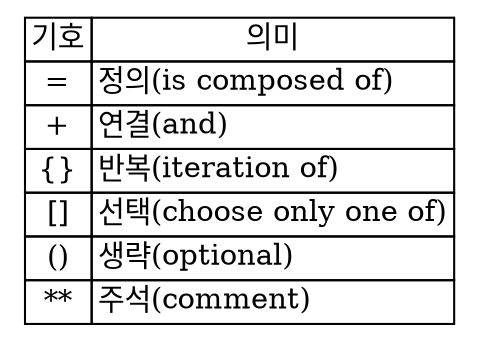 graph {
    htmlTable [
    shape=none
    label=<
    <table border="0" cellborder="1" cellspacing="0">
        <tr><td>기호</td><td>의미</td></tr>
        <tr><td>=</td><td align="left">정의(is composed of)</td></tr>
        <tr><td>+</td><td align="left">연결(and)</td></tr>
        <tr><td>{}</td><td align="left">반복(iteration of)</td></tr>
        <tr><td>[]</td><td align="left" width="160">선택(choose only one of)</td></tr>
        <tr><td>()</td><td align="left">생략(optional)</td></tr>
        <tr><td>**</td><td align="left">주석(comment)</td></tr>
    </table>
    >];

}